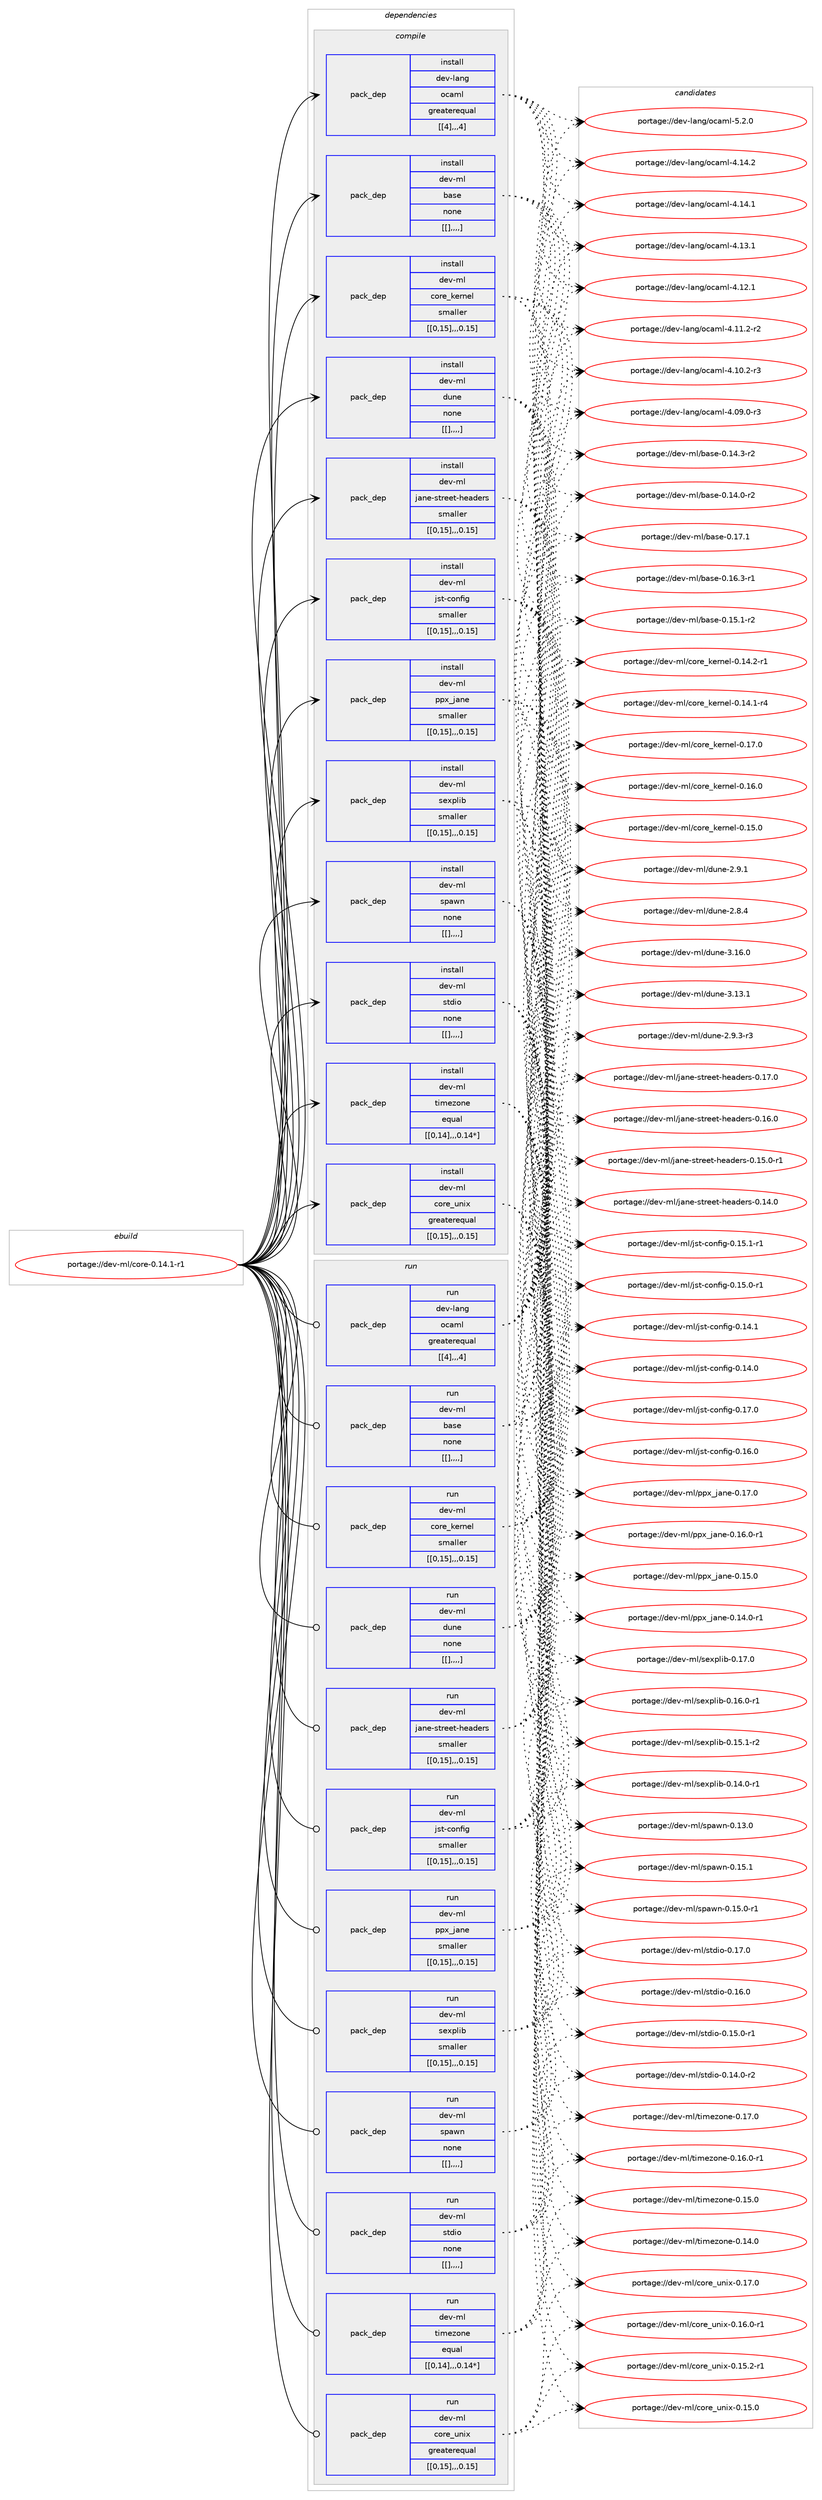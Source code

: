 digraph prolog {

# *************
# Graph options
# *************

newrank=true;
concentrate=true;
compound=true;
graph [rankdir=LR,fontname=Helvetica,fontsize=10,ranksep=1.5];#, ranksep=2.5, nodesep=0.2];
edge  [arrowhead=vee];
node  [fontname=Helvetica,fontsize=10];

# **********
# The ebuild
# **********

subgraph cluster_leftcol {
color=gray;
label=<<i>ebuild</i>>;
id [label="portage://dev-ml/core-0.14.1-r1", color=red, width=4, href="../dev-ml/core-0.14.1-r1.svg"];
}

# ****************
# The dependencies
# ****************

subgraph cluster_midcol {
color=gray;
label=<<i>dependencies</i>>;
subgraph cluster_compile {
fillcolor="#eeeeee";
style=filled;
label=<<i>compile</i>>;
subgraph pack88172 {
dependency119073 [label=<<TABLE BORDER="0" CELLBORDER="1" CELLSPACING="0" CELLPADDING="4" WIDTH="220"><TR><TD ROWSPAN="6" CELLPADDING="30">pack_dep</TD></TR><TR><TD WIDTH="110">install</TD></TR><TR><TD>dev-lang</TD></TR><TR><TD>ocaml</TD></TR><TR><TD>greaterequal</TD></TR><TR><TD>[[4],,,4]</TD></TR></TABLE>>, shape=none, color=blue];
}
id:e -> dependency119073:w [weight=20,style="solid",arrowhead="vee"];
subgraph pack88173 {
dependency119074 [label=<<TABLE BORDER="0" CELLBORDER="1" CELLSPACING="0" CELLPADDING="4" WIDTH="220"><TR><TD ROWSPAN="6" CELLPADDING="30">pack_dep</TD></TR><TR><TD WIDTH="110">install</TD></TR><TR><TD>dev-ml</TD></TR><TR><TD>base</TD></TR><TR><TD>none</TD></TR><TR><TD>[[],,,,]</TD></TR></TABLE>>, shape=none, color=blue];
}
id:e -> dependency119074:w [weight=20,style="solid",arrowhead="vee"];
subgraph pack88174 {
dependency119075 [label=<<TABLE BORDER="0" CELLBORDER="1" CELLSPACING="0" CELLPADDING="4" WIDTH="220"><TR><TD ROWSPAN="6" CELLPADDING="30">pack_dep</TD></TR><TR><TD WIDTH="110">install</TD></TR><TR><TD>dev-ml</TD></TR><TR><TD>core_kernel</TD></TR><TR><TD>smaller</TD></TR><TR><TD>[[0,15],,,0.15]</TD></TR></TABLE>>, shape=none, color=blue];
}
id:e -> dependency119075:w [weight=20,style="solid",arrowhead="vee"];
subgraph pack88175 {
dependency119076 [label=<<TABLE BORDER="0" CELLBORDER="1" CELLSPACING="0" CELLPADDING="4" WIDTH="220"><TR><TD ROWSPAN="6" CELLPADDING="30">pack_dep</TD></TR><TR><TD WIDTH="110">install</TD></TR><TR><TD>dev-ml</TD></TR><TR><TD>dune</TD></TR><TR><TD>none</TD></TR><TR><TD>[[],,,,]</TD></TR></TABLE>>, shape=none, color=blue];
}
id:e -> dependency119076:w [weight=20,style="solid",arrowhead="vee"];
subgraph pack88176 {
dependency119077 [label=<<TABLE BORDER="0" CELLBORDER="1" CELLSPACING="0" CELLPADDING="4" WIDTH="220"><TR><TD ROWSPAN="6" CELLPADDING="30">pack_dep</TD></TR><TR><TD WIDTH="110">install</TD></TR><TR><TD>dev-ml</TD></TR><TR><TD>jane-street-headers</TD></TR><TR><TD>smaller</TD></TR><TR><TD>[[0,15],,,0.15]</TD></TR></TABLE>>, shape=none, color=blue];
}
id:e -> dependency119077:w [weight=20,style="solid",arrowhead="vee"];
subgraph pack88177 {
dependency119078 [label=<<TABLE BORDER="0" CELLBORDER="1" CELLSPACING="0" CELLPADDING="4" WIDTH="220"><TR><TD ROWSPAN="6" CELLPADDING="30">pack_dep</TD></TR><TR><TD WIDTH="110">install</TD></TR><TR><TD>dev-ml</TD></TR><TR><TD>jst-config</TD></TR><TR><TD>smaller</TD></TR><TR><TD>[[0,15],,,0.15]</TD></TR></TABLE>>, shape=none, color=blue];
}
id:e -> dependency119078:w [weight=20,style="solid",arrowhead="vee"];
subgraph pack88178 {
dependency119079 [label=<<TABLE BORDER="0" CELLBORDER="1" CELLSPACING="0" CELLPADDING="4" WIDTH="220"><TR><TD ROWSPAN="6" CELLPADDING="30">pack_dep</TD></TR><TR><TD WIDTH="110">install</TD></TR><TR><TD>dev-ml</TD></TR><TR><TD>ppx_jane</TD></TR><TR><TD>smaller</TD></TR><TR><TD>[[0,15],,,0.15]</TD></TR></TABLE>>, shape=none, color=blue];
}
id:e -> dependency119079:w [weight=20,style="solid",arrowhead="vee"];
subgraph pack88179 {
dependency119080 [label=<<TABLE BORDER="0" CELLBORDER="1" CELLSPACING="0" CELLPADDING="4" WIDTH="220"><TR><TD ROWSPAN="6" CELLPADDING="30">pack_dep</TD></TR><TR><TD WIDTH="110">install</TD></TR><TR><TD>dev-ml</TD></TR><TR><TD>sexplib</TD></TR><TR><TD>smaller</TD></TR><TR><TD>[[0,15],,,0.15]</TD></TR></TABLE>>, shape=none, color=blue];
}
id:e -> dependency119080:w [weight=20,style="solid",arrowhead="vee"];
subgraph pack88180 {
dependency119081 [label=<<TABLE BORDER="0" CELLBORDER="1" CELLSPACING="0" CELLPADDING="4" WIDTH="220"><TR><TD ROWSPAN="6" CELLPADDING="30">pack_dep</TD></TR><TR><TD WIDTH="110">install</TD></TR><TR><TD>dev-ml</TD></TR><TR><TD>spawn</TD></TR><TR><TD>none</TD></TR><TR><TD>[[],,,,]</TD></TR></TABLE>>, shape=none, color=blue];
}
id:e -> dependency119081:w [weight=20,style="solid",arrowhead="vee"];
subgraph pack88181 {
dependency119082 [label=<<TABLE BORDER="0" CELLBORDER="1" CELLSPACING="0" CELLPADDING="4" WIDTH="220"><TR><TD ROWSPAN="6" CELLPADDING="30">pack_dep</TD></TR><TR><TD WIDTH="110">install</TD></TR><TR><TD>dev-ml</TD></TR><TR><TD>stdio</TD></TR><TR><TD>none</TD></TR><TR><TD>[[],,,,]</TD></TR></TABLE>>, shape=none, color=blue];
}
id:e -> dependency119082:w [weight=20,style="solid",arrowhead="vee"];
subgraph pack88182 {
dependency119083 [label=<<TABLE BORDER="0" CELLBORDER="1" CELLSPACING="0" CELLPADDING="4" WIDTH="220"><TR><TD ROWSPAN="6" CELLPADDING="30">pack_dep</TD></TR><TR><TD WIDTH="110">install</TD></TR><TR><TD>dev-ml</TD></TR><TR><TD>timezone</TD></TR><TR><TD>equal</TD></TR><TR><TD>[[0,14],,,0.14*]</TD></TR></TABLE>>, shape=none, color=blue];
}
id:e -> dependency119083:w [weight=20,style="solid",arrowhead="vee"];
subgraph pack88183 {
dependency119084 [label=<<TABLE BORDER="0" CELLBORDER="1" CELLSPACING="0" CELLPADDING="4" WIDTH="220"><TR><TD ROWSPAN="6" CELLPADDING="30">pack_dep</TD></TR><TR><TD WIDTH="110">install</TD></TR><TR><TD>dev-ml</TD></TR><TR><TD>core_unix</TD></TR><TR><TD>greaterequal</TD></TR><TR><TD>[[0,15],,,0.15]</TD></TR></TABLE>>, shape=none, color=blue];
}
id:e -> dependency119084:w [weight=20,style="solid",arrowhead="vee"];
}
subgraph cluster_compileandrun {
fillcolor="#eeeeee";
style=filled;
label=<<i>compile and run</i>>;
}
subgraph cluster_run {
fillcolor="#eeeeee";
style=filled;
label=<<i>run</i>>;
subgraph pack88184 {
dependency119085 [label=<<TABLE BORDER="0" CELLBORDER="1" CELLSPACING="0" CELLPADDING="4" WIDTH="220"><TR><TD ROWSPAN="6" CELLPADDING="30">pack_dep</TD></TR><TR><TD WIDTH="110">run</TD></TR><TR><TD>dev-lang</TD></TR><TR><TD>ocaml</TD></TR><TR><TD>greaterequal</TD></TR><TR><TD>[[4],,,4]</TD></TR></TABLE>>, shape=none, color=blue];
}
id:e -> dependency119085:w [weight=20,style="solid",arrowhead="odot"];
subgraph pack88185 {
dependency119086 [label=<<TABLE BORDER="0" CELLBORDER="1" CELLSPACING="0" CELLPADDING="4" WIDTH="220"><TR><TD ROWSPAN="6" CELLPADDING="30">pack_dep</TD></TR><TR><TD WIDTH="110">run</TD></TR><TR><TD>dev-ml</TD></TR><TR><TD>base</TD></TR><TR><TD>none</TD></TR><TR><TD>[[],,,,]</TD></TR></TABLE>>, shape=none, color=blue];
}
id:e -> dependency119086:w [weight=20,style="solid",arrowhead="odot"];
subgraph pack88186 {
dependency119087 [label=<<TABLE BORDER="0" CELLBORDER="1" CELLSPACING="0" CELLPADDING="4" WIDTH="220"><TR><TD ROWSPAN="6" CELLPADDING="30">pack_dep</TD></TR><TR><TD WIDTH="110">run</TD></TR><TR><TD>dev-ml</TD></TR><TR><TD>core_kernel</TD></TR><TR><TD>smaller</TD></TR><TR><TD>[[0,15],,,0.15]</TD></TR></TABLE>>, shape=none, color=blue];
}
id:e -> dependency119087:w [weight=20,style="solid",arrowhead="odot"];
subgraph pack88187 {
dependency119088 [label=<<TABLE BORDER="0" CELLBORDER="1" CELLSPACING="0" CELLPADDING="4" WIDTH="220"><TR><TD ROWSPAN="6" CELLPADDING="30">pack_dep</TD></TR><TR><TD WIDTH="110">run</TD></TR><TR><TD>dev-ml</TD></TR><TR><TD>dune</TD></TR><TR><TD>none</TD></TR><TR><TD>[[],,,,]</TD></TR></TABLE>>, shape=none, color=blue];
}
id:e -> dependency119088:w [weight=20,style="solid",arrowhead="odot"];
subgraph pack88188 {
dependency119089 [label=<<TABLE BORDER="0" CELLBORDER="1" CELLSPACING="0" CELLPADDING="4" WIDTH="220"><TR><TD ROWSPAN="6" CELLPADDING="30">pack_dep</TD></TR><TR><TD WIDTH="110">run</TD></TR><TR><TD>dev-ml</TD></TR><TR><TD>jane-street-headers</TD></TR><TR><TD>smaller</TD></TR><TR><TD>[[0,15],,,0.15]</TD></TR></TABLE>>, shape=none, color=blue];
}
id:e -> dependency119089:w [weight=20,style="solid",arrowhead="odot"];
subgraph pack88189 {
dependency119090 [label=<<TABLE BORDER="0" CELLBORDER="1" CELLSPACING="0" CELLPADDING="4" WIDTH="220"><TR><TD ROWSPAN="6" CELLPADDING="30">pack_dep</TD></TR><TR><TD WIDTH="110">run</TD></TR><TR><TD>dev-ml</TD></TR><TR><TD>jst-config</TD></TR><TR><TD>smaller</TD></TR><TR><TD>[[0,15],,,0.15]</TD></TR></TABLE>>, shape=none, color=blue];
}
id:e -> dependency119090:w [weight=20,style="solid",arrowhead="odot"];
subgraph pack88190 {
dependency119091 [label=<<TABLE BORDER="0" CELLBORDER="1" CELLSPACING="0" CELLPADDING="4" WIDTH="220"><TR><TD ROWSPAN="6" CELLPADDING="30">pack_dep</TD></TR><TR><TD WIDTH="110">run</TD></TR><TR><TD>dev-ml</TD></TR><TR><TD>ppx_jane</TD></TR><TR><TD>smaller</TD></TR><TR><TD>[[0,15],,,0.15]</TD></TR></TABLE>>, shape=none, color=blue];
}
id:e -> dependency119091:w [weight=20,style="solid",arrowhead="odot"];
subgraph pack88191 {
dependency119092 [label=<<TABLE BORDER="0" CELLBORDER="1" CELLSPACING="0" CELLPADDING="4" WIDTH="220"><TR><TD ROWSPAN="6" CELLPADDING="30">pack_dep</TD></TR><TR><TD WIDTH="110">run</TD></TR><TR><TD>dev-ml</TD></TR><TR><TD>sexplib</TD></TR><TR><TD>smaller</TD></TR><TR><TD>[[0,15],,,0.15]</TD></TR></TABLE>>, shape=none, color=blue];
}
id:e -> dependency119092:w [weight=20,style="solid",arrowhead="odot"];
subgraph pack88192 {
dependency119093 [label=<<TABLE BORDER="0" CELLBORDER="1" CELLSPACING="0" CELLPADDING="4" WIDTH="220"><TR><TD ROWSPAN="6" CELLPADDING="30">pack_dep</TD></TR><TR><TD WIDTH="110">run</TD></TR><TR><TD>dev-ml</TD></TR><TR><TD>spawn</TD></TR><TR><TD>none</TD></TR><TR><TD>[[],,,,]</TD></TR></TABLE>>, shape=none, color=blue];
}
id:e -> dependency119093:w [weight=20,style="solid",arrowhead="odot"];
subgraph pack88193 {
dependency119094 [label=<<TABLE BORDER="0" CELLBORDER="1" CELLSPACING="0" CELLPADDING="4" WIDTH="220"><TR><TD ROWSPAN="6" CELLPADDING="30">pack_dep</TD></TR><TR><TD WIDTH="110">run</TD></TR><TR><TD>dev-ml</TD></TR><TR><TD>stdio</TD></TR><TR><TD>none</TD></TR><TR><TD>[[],,,,]</TD></TR></TABLE>>, shape=none, color=blue];
}
id:e -> dependency119094:w [weight=20,style="solid",arrowhead="odot"];
subgraph pack88194 {
dependency119095 [label=<<TABLE BORDER="0" CELLBORDER="1" CELLSPACING="0" CELLPADDING="4" WIDTH="220"><TR><TD ROWSPAN="6" CELLPADDING="30">pack_dep</TD></TR><TR><TD WIDTH="110">run</TD></TR><TR><TD>dev-ml</TD></TR><TR><TD>timezone</TD></TR><TR><TD>equal</TD></TR><TR><TD>[[0,14],,,0.14*]</TD></TR></TABLE>>, shape=none, color=blue];
}
id:e -> dependency119095:w [weight=20,style="solid",arrowhead="odot"];
subgraph pack88195 {
dependency119096 [label=<<TABLE BORDER="0" CELLBORDER="1" CELLSPACING="0" CELLPADDING="4" WIDTH="220"><TR><TD ROWSPAN="6" CELLPADDING="30">pack_dep</TD></TR><TR><TD WIDTH="110">run</TD></TR><TR><TD>dev-ml</TD></TR><TR><TD>core_unix</TD></TR><TR><TD>greaterequal</TD></TR><TR><TD>[[0,15],,,0.15]</TD></TR></TABLE>>, shape=none, color=blue];
}
id:e -> dependency119096:w [weight=20,style="solid",arrowhead="odot"];
}
}

# **************
# The candidates
# **************

subgraph cluster_choices {
rank=same;
color=gray;
label=<<i>candidates</i>>;

subgraph choice88172 {
color=black;
nodesep=1;
choice1001011184510897110103471119997109108455346504648 [label="portage://dev-lang/ocaml-5.2.0", color=red, width=4,href="../dev-lang/ocaml-5.2.0.svg"];
choice100101118451089711010347111999710910845524649524650 [label="portage://dev-lang/ocaml-4.14.2", color=red, width=4,href="../dev-lang/ocaml-4.14.2.svg"];
choice100101118451089711010347111999710910845524649524649 [label="portage://dev-lang/ocaml-4.14.1", color=red, width=4,href="../dev-lang/ocaml-4.14.1.svg"];
choice100101118451089711010347111999710910845524649514649 [label="portage://dev-lang/ocaml-4.13.1", color=red, width=4,href="../dev-lang/ocaml-4.13.1.svg"];
choice100101118451089711010347111999710910845524649504649 [label="portage://dev-lang/ocaml-4.12.1", color=red, width=4,href="../dev-lang/ocaml-4.12.1.svg"];
choice1001011184510897110103471119997109108455246494946504511450 [label="portage://dev-lang/ocaml-4.11.2-r2", color=red, width=4,href="../dev-lang/ocaml-4.11.2-r2.svg"];
choice1001011184510897110103471119997109108455246494846504511451 [label="portage://dev-lang/ocaml-4.10.2-r3", color=red, width=4,href="../dev-lang/ocaml-4.10.2-r3.svg"];
choice1001011184510897110103471119997109108455246485746484511451 [label="portage://dev-lang/ocaml-4.09.0-r3", color=red, width=4,href="../dev-lang/ocaml-4.09.0-r3.svg"];
dependency119073:e -> choice1001011184510897110103471119997109108455346504648:w [style=dotted,weight="100"];
dependency119073:e -> choice100101118451089711010347111999710910845524649524650:w [style=dotted,weight="100"];
dependency119073:e -> choice100101118451089711010347111999710910845524649524649:w [style=dotted,weight="100"];
dependency119073:e -> choice100101118451089711010347111999710910845524649514649:w [style=dotted,weight="100"];
dependency119073:e -> choice100101118451089711010347111999710910845524649504649:w [style=dotted,weight="100"];
dependency119073:e -> choice1001011184510897110103471119997109108455246494946504511450:w [style=dotted,weight="100"];
dependency119073:e -> choice1001011184510897110103471119997109108455246494846504511451:w [style=dotted,weight="100"];
dependency119073:e -> choice1001011184510897110103471119997109108455246485746484511451:w [style=dotted,weight="100"];
}
subgraph choice88173 {
color=black;
nodesep=1;
choice1001011184510910847989711510145484649554649 [label="portage://dev-ml/base-0.17.1", color=red, width=4,href="../dev-ml/base-0.17.1.svg"];
choice10010111845109108479897115101454846495446514511449 [label="portage://dev-ml/base-0.16.3-r1", color=red, width=4,href="../dev-ml/base-0.16.3-r1.svg"];
choice10010111845109108479897115101454846495346494511450 [label="portage://dev-ml/base-0.15.1-r2", color=red, width=4,href="../dev-ml/base-0.15.1-r2.svg"];
choice10010111845109108479897115101454846495246514511450 [label="portage://dev-ml/base-0.14.3-r2", color=red, width=4,href="../dev-ml/base-0.14.3-r2.svg"];
choice10010111845109108479897115101454846495246484511450 [label="portage://dev-ml/base-0.14.0-r2", color=red, width=4,href="../dev-ml/base-0.14.0-r2.svg"];
dependency119074:e -> choice1001011184510910847989711510145484649554649:w [style=dotted,weight="100"];
dependency119074:e -> choice10010111845109108479897115101454846495446514511449:w [style=dotted,weight="100"];
dependency119074:e -> choice10010111845109108479897115101454846495346494511450:w [style=dotted,weight="100"];
dependency119074:e -> choice10010111845109108479897115101454846495246514511450:w [style=dotted,weight="100"];
dependency119074:e -> choice10010111845109108479897115101454846495246484511450:w [style=dotted,weight="100"];
}
subgraph choice88174 {
color=black;
nodesep=1;
choice1001011184510910847991111141019510710111411010110845484649554648 [label="portage://dev-ml/core_kernel-0.17.0", color=red, width=4,href="../dev-ml/core_kernel-0.17.0.svg"];
choice1001011184510910847991111141019510710111411010110845484649544648 [label="portage://dev-ml/core_kernel-0.16.0", color=red, width=4,href="../dev-ml/core_kernel-0.16.0.svg"];
choice1001011184510910847991111141019510710111411010110845484649534648 [label="portage://dev-ml/core_kernel-0.15.0", color=red, width=4,href="../dev-ml/core_kernel-0.15.0.svg"];
choice10010111845109108479911111410195107101114110101108454846495246504511449 [label="portage://dev-ml/core_kernel-0.14.2-r1", color=red, width=4,href="../dev-ml/core_kernel-0.14.2-r1.svg"];
choice10010111845109108479911111410195107101114110101108454846495246494511452 [label="portage://dev-ml/core_kernel-0.14.1-r4", color=red, width=4,href="../dev-ml/core_kernel-0.14.1-r4.svg"];
dependency119075:e -> choice1001011184510910847991111141019510710111411010110845484649554648:w [style=dotted,weight="100"];
dependency119075:e -> choice1001011184510910847991111141019510710111411010110845484649544648:w [style=dotted,weight="100"];
dependency119075:e -> choice1001011184510910847991111141019510710111411010110845484649534648:w [style=dotted,weight="100"];
dependency119075:e -> choice10010111845109108479911111410195107101114110101108454846495246504511449:w [style=dotted,weight="100"];
dependency119075:e -> choice10010111845109108479911111410195107101114110101108454846495246494511452:w [style=dotted,weight="100"];
}
subgraph choice88175 {
color=black;
nodesep=1;
choice100101118451091084710011711010145514649544648 [label="portage://dev-ml/dune-3.16.0", color=red, width=4,href="../dev-ml/dune-3.16.0.svg"];
choice100101118451091084710011711010145514649514649 [label="portage://dev-ml/dune-3.13.1", color=red, width=4,href="../dev-ml/dune-3.13.1.svg"];
choice10010111845109108471001171101014550465746514511451 [label="portage://dev-ml/dune-2.9.3-r3", color=red, width=4,href="../dev-ml/dune-2.9.3-r3.svg"];
choice1001011184510910847100117110101455046574649 [label="portage://dev-ml/dune-2.9.1", color=red, width=4,href="../dev-ml/dune-2.9.1.svg"];
choice1001011184510910847100117110101455046564652 [label="portage://dev-ml/dune-2.8.4", color=red, width=4,href="../dev-ml/dune-2.8.4.svg"];
dependency119076:e -> choice100101118451091084710011711010145514649544648:w [style=dotted,weight="100"];
dependency119076:e -> choice100101118451091084710011711010145514649514649:w [style=dotted,weight="100"];
dependency119076:e -> choice10010111845109108471001171101014550465746514511451:w [style=dotted,weight="100"];
dependency119076:e -> choice1001011184510910847100117110101455046574649:w [style=dotted,weight="100"];
dependency119076:e -> choice1001011184510910847100117110101455046564652:w [style=dotted,weight="100"];
}
subgraph choice88176 {
color=black;
nodesep=1;
choice10010111845109108471069711010145115116114101101116451041019710010111411545484649554648 [label="portage://dev-ml/jane-street-headers-0.17.0", color=red, width=4,href="../dev-ml/jane-street-headers-0.17.0.svg"];
choice10010111845109108471069711010145115116114101101116451041019710010111411545484649544648 [label="portage://dev-ml/jane-street-headers-0.16.0", color=red, width=4,href="../dev-ml/jane-street-headers-0.16.0.svg"];
choice100101118451091084710697110101451151161141011011164510410197100101114115454846495346484511449 [label="portage://dev-ml/jane-street-headers-0.15.0-r1", color=red, width=4,href="../dev-ml/jane-street-headers-0.15.0-r1.svg"];
choice10010111845109108471069711010145115116114101101116451041019710010111411545484649524648 [label="portage://dev-ml/jane-street-headers-0.14.0", color=red, width=4,href="../dev-ml/jane-street-headers-0.14.0.svg"];
dependency119077:e -> choice10010111845109108471069711010145115116114101101116451041019710010111411545484649554648:w [style=dotted,weight="100"];
dependency119077:e -> choice10010111845109108471069711010145115116114101101116451041019710010111411545484649544648:w [style=dotted,weight="100"];
dependency119077:e -> choice100101118451091084710697110101451151161141011011164510410197100101114115454846495346484511449:w [style=dotted,weight="100"];
dependency119077:e -> choice10010111845109108471069711010145115116114101101116451041019710010111411545484649524648:w [style=dotted,weight="100"];
}
subgraph choice88177 {
color=black;
nodesep=1;
choice1001011184510910847106115116459911111010210510345484649554648 [label="portage://dev-ml/jst-config-0.17.0", color=red, width=4,href="../dev-ml/jst-config-0.17.0.svg"];
choice1001011184510910847106115116459911111010210510345484649544648 [label="portage://dev-ml/jst-config-0.16.0", color=red, width=4,href="../dev-ml/jst-config-0.16.0.svg"];
choice10010111845109108471061151164599111110102105103454846495346494511449 [label="portage://dev-ml/jst-config-0.15.1-r1", color=red, width=4,href="../dev-ml/jst-config-0.15.1-r1.svg"];
choice10010111845109108471061151164599111110102105103454846495346484511449 [label="portage://dev-ml/jst-config-0.15.0-r1", color=red, width=4,href="../dev-ml/jst-config-0.15.0-r1.svg"];
choice1001011184510910847106115116459911111010210510345484649524649 [label="portage://dev-ml/jst-config-0.14.1", color=red, width=4,href="../dev-ml/jst-config-0.14.1.svg"];
choice1001011184510910847106115116459911111010210510345484649524648 [label="portage://dev-ml/jst-config-0.14.0", color=red, width=4,href="../dev-ml/jst-config-0.14.0.svg"];
dependency119078:e -> choice1001011184510910847106115116459911111010210510345484649554648:w [style=dotted,weight="100"];
dependency119078:e -> choice1001011184510910847106115116459911111010210510345484649544648:w [style=dotted,weight="100"];
dependency119078:e -> choice10010111845109108471061151164599111110102105103454846495346494511449:w [style=dotted,weight="100"];
dependency119078:e -> choice10010111845109108471061151164599111110102105103454846495346484511449:w [style=dotted,weight="100"];
dependency119078:e -> choice1001011184510910847106115116459911111010210510345484649524649:w [style=dotted,weight="100"];
dependency119078:e -> choice1001011184510910847106115116459911111010210510345484649524648:w [style=dotted,weight="100"];
}
subgraph choice88178 {
color=black;
nodesep=1;
choice1001011184510910847112112120951069711010145484649554648 [label="portage://dev-ml/ppx_jane-0.17.0", color=red, width=4,href="../dev-ml/ppx_jane-0.17.0.svg"];
choice10010111845109108471121121209510697110101454846495446484511449 [label="portage://dev-ml/ppx_jane-0.16.0-r1", color=red, width=4,href="../dev-ml/ppx_jane-0.16.0-r1.svg"];
choice1001011184510910847112112120951069711010145484649534648 [label="portage://dev-ml/ppx_jane-0.15.0", color=red, width=4,href="../dev-ml/ppx_jane-0.15.0.svg"];
choice10010111845109108471121121209510697110101454846495246484511449 [label="portage://dev-ml/ppx_jane-0.14.0-r1", color=red, width=4,href="../dev-ml/ppx_jane-0.14.0-r1.svg"];
dependency119079:e -> choice1001011184510910847112112120951069711010145484649554648:w [style=dotted,weight="100"];
dependency119079:e -> choice10010111845109108471121121209510697110101454846495446484511449:w [style=dotted,weight="100"];
dependency119079:e -> choice1001011184510910847112112120951069711010145484649534648:w [style=dotted,weight="100"];
dependency119079:e -> choice10010111845109108471121121209510697110101454846495246484511449:w [style=dotted,weight="100"];
}
subgraph choice88179 {
color=black;
nodesep=1;
choice10010111845109108471151011201121081059845484649554648 [label="portage://dev-ml/sexplib-0.17.0", color=red, width=4,href="../dev-ml/sexplib-0.17.0.svg"];
choice100101118451091084711510112011210810598454846495446484511449 [label="portage://dev-ml/sexplib-0.16.0-r1", color=red, width=4,href="../dev-ml/sexplib-0.16.0-r1.svg"];
choice100101118451091084711510112011210810598454846495346494511450 [label="portage://dev-ml/sexplib-0.15.1-r2", color=red, width=4,href="../dev-ml/sexplib-0.15.1-r2.svg"];
choice100101118451091084711510112011210810598454846495246484511449 [label="portage://dev-ml/sexplib-0.14.0-r1", color=red, width=4,href="../dev-ml/sexplib-0.14.0-r1.svg"];
dependency119080:e -> choice10010111845109108471151011201121081059845484649554648:w [style=dotted,weight="100"];
dependency119080:e -> choice100101118451091084711510112011210810598454846495446484511449:w [style=dotted,weight="100"];
dependency119080:e -> choice100101118451091084711510112011210810598454846495346494511450:w [style=dotted,weight="100"];
dependency119080:e -> choice100101118451091084711510112011210810598454846495246484511449:w [style=dotted,weight="100"];
}
subgraph choice88180 {
color=black;
nodesep=1;
choice10010111845109108471151129711911045484649534649 [label="portage://dev-ml/spawn-0.15.1", color=red, width=4,href="../dev-ml/spawn-0.15.1.svg"];
choice100101118451091084711511297119110454846495346484511449 [label="portage://dev-ml/spawn-0.15.0-r1", color=red, width=4,href="../dev-ml/spawn-0.15.0-r1.svg"];
choice10010111845109108471151129711911045484649514648 [label="portage://dev-ml/spawn-0.13.0", color=red, width=4,href="../dev-ml/spawn-0.13.0.svg"];
dependency119081:e -> choice10010111845109108471151129711911045484649534649:w [style=dotted,weight="100"];
dependency119081:e -> choice100101118451091084711511297119110454846495346484511449:w [style=dotted,weight="100"];
dependency119081:e -> choice10010111845109108471151129711911045484649514648:w [style=dotted,weight="100"];
}
subgraph choice88181 {
color=black;
nodesep=1;
choice100101118451091084711511610010511145484649554648 [label="portage://dev-ml/stdio-0.17.0", color=red, width=4,href="../dev-ml/stdio-0.17.0.svg"];
choice100101118451091084711511610010511145484649544648 [label="portage://dev-ml/stdio-0.16.0", color=red, width=4,href="../dev-ml/stdio-0.16.0.svg"];
choice1001011184510910847115116100105111454846495346484511449 [label="portage://dev-ml/stdio-0.15.0-r1", color=red, width=4,href="../dev-ml/stdio-0.15.0-r1.svg"];
choice1001011184510910847115116100105111454846495246484511450 [label="portage://dev-ml/stdio-0.14.0-r2", color=red, width=4,href="../dev-ml/stdio-0.14.0-r2.svg"];
dependency119082:e -> choice100101118451091084711511610010511145484649554648:w [style=dotted,weight="100"];
dependency119082:e -> choice100101118451091084711511610010511145484649544648:w [style=dotted,weight="100"];
dependency119082:e -> choice1001011184510910847115116100105111454846495346484511449:w [style=dotted,weight="100"];
dependency119082:e -> choice1001011184510910847115116100105111454846495246484511450:w [style=dotted,weight="100"];
}
subgraph choice88182 {
color=black;
nodesep=1;
choice100101118451091084711610510910112211111010145484649554648 [label="portage://dev-ml/timezone-0.17.0", color=red, width=4,href="../dev-ml/timezone-0.17.0.svg"];
choice1001011184510910847116105109101122111110101454846495446484511449 [label="portage://dev-ml/timezone-0.16.0-r1", color=red, width=4,href="../dev-ml/timezone-0.16.0-r1.svg"];
choice100101118451091084711610510910112211111010145484649534648 [label="portage://dev-ml/timezone-0.15.0", color=red, width=4,href="../dev-ml/timezone-0.15.0.svg"];
choice100101118451091084711610510910112211111010145484649524648 [label="portage://dev-ml/timezone-0.14.0", color=red, width=4,href="../dev-ml/timezone-0.14.0.svg"];
dependency119083:e -> choice100101118451091084711610510910112211111010145484649554648:w [style=dotted,weight="100"];
dependency119083:e -> choice1001011184510910847116105109101122111110101454846495446484511449:w [style=dotted,weight="100"];
dependency119083:e -> choice100101118451091084711610510910112211111010145484649534648:w [style=dotted,weight="100"];
dependency119083:e -> choice100101118451091084711610510910112211111010145484649524648:w [style=dotted,weight="100"];
}
subgraph choice88183 {
color=black;
nodesep=1;
choice1001011184510910847991111141019511711010512045484649554648 [label="portage://dev-ml/core_unix-0.17.0", color=red, width=4,href="../dev-ml/core_unix-0.17.0.svg"];
choice10010111845109108479911111410195117110105120454846495446484511449 [label="portage://dev-ml/core_unix-0.16.0-r1", color=red, width=4,href="../dev-ml/core_unix-0.16.0-r1.svg"];
choice10010111845109108479911111410195117110105120454846495346504511449 [label="portage://dev-ml/core_unix-0.15.2-r1", color=red, width=4,href="../dev-ml/core_unix-0.15.2-r1.svg"];
choice1001011184510910847991111141019511711010512045484649534648 [label="portage://dev-ml/core_unix-0.15.0", color=red, width=4,href="../dev-ml/core_unix-0.15.0.svg"];
dependency119084:e -> choice1001011184510910847991111141019511711010512045484649554648:w [style=dotted,weight="100"];
dependency119084:e -> choice10010111845109108479911111410195117110105120454846495446484511449:w [style=dotted,weight="100"];
dependency119084:e -> choice10010111845109108479911111410195117110105120454846495346504511449:w [style=dotted,weight="100"];
dependency119084:e -> choice1001011184510910847991111141019511711010512045484649534648:w [style=dotted,weight="100"];
}
subgraph choice88184 {
color=black;
nodesep=1;
choice1001011184510897110103471119997109108455346504648 [label="portage://dev-lang/ocaml-5.2.0", color=red, width=4,href="../dev-lang/ocaml-5.2.0.svg"];
choice100101118451089711010347111999710910845524649524650 [label="portage://dev-lang/ocaml-4.14.2", color=red, width=4,href="../dev-lang/ocaml-4.14.2.svg"];
choice100101118451089711010347111999710910845524649524649 [label="portage://dev-lang/ocaml-4.14.1", color=red, width=4,href="../dev-lang/ocaml-4.14.1.svg"];
choice100101118451089711010347111999710910845524649514649 [label="portage://dev-lang/ocaml-4.13.1", color=red, width=4,href="../dev-lang/ocaml-4.13.1.svg"];
choice100101118451089711010347111999710910845524649504649 [label="portage://dev-lang/ocaml-4.12.1", color=red, width=4,href="../dev-lang/ocaml-4.12.1.svg"];
choice1001011184510897110103471119997109108455246494946504511450 [label="portage://dev-lang/ocaml-4.11.2-r2", color=red, width=4,href="../dev-lang/ocaml-4.11.2-r2.svg"];
choice1001011184510897110103471119997109108455246494846504511451 [label="portage://dev-lang/ocaml-4.10.2-r3", color=red, width=4,href="../dev-lang/ocaml-4.10.2-r3.svg"];
choice1001011184510897110103471119997109108455246485746484511451 [label="portage://dev-lang/ocaml-4.09.0-r3", color=red, width=4,href="../dev-lang/ocaml-4.09.0-r3.svg"];
dependency119085:e -> choice1001011184510897110103471119997109108455346504648:w [style=dotted,weight="100"];
dependency119085:e -> choice100101118451089711010347111999710910845524649524650:w [style=dotted,weight="100"];
dependency119085:e -> choice100101118451089711010347111999710910845524649524649:w [style=dotted,weight="100"];
dependency119085:e -> choice100101118451089711010347111999710910845524649514649:w [style=dotted,weight="100"];
dependency119085:e -> choice100101118451089711010347111999710910845524649504649:w [style=dotted,weight="100"];
dependency119085:e -> choice1001011184510897110103471119997109108455246494946504511450:w [style=dotted,weight="100"];
dependency119085:e -> choice1001011184510897110103471119997109108455246494846504511451:w [style=dotted,weight="100"];
dependency119085:e -> choice1001011184510897110103471119997109108455246485746484511451:w [style=dotted,weight="100"];
}
subgraph choice88185 {
color=black;
nodesep=1;
choice1001011184510910847989711510145484649554649 [label="portage://dev-ml/base-0.17.1", color=red, width=4,href="../dev-ml/base-0.17.1.svg"];
choice10010111845109108479897115101454846495446514511449 [label="portage://dev-ml/base-0.16.3-r1", color=red, width=4,href="../dev-ml/base-0.16.3-r1.svg"];
choice10010111845109108479897115101454846495346494511450 [label="portage://dev-ml/base-0.15.1-r2", color=red, width=4,href="../dev-ml/base-0.15.1-r2.svg"];
choice10010111845109108479897115101454846495246514511450 [label="portage://dev-ml/base-0.14.3-r2", color=red, width=4,href="../dev-ml/base-0.14.3-r2.svg"];
choice10010111845109108479897115101454846495246484511450 [label="portage://dev-ml/base-0.14.0-r2", color=red, width=4,href="../dev-ml/base-0.14.0-r2.svg"];
dependency119086:e -> choice1001011184510910847989711510145484649554649:w [style=dotted,weight="100"];
dependency119086:e -> choice10010111845109108479897115101454846495446514511449:w [style=dotted,weight="100"];
dependency119086:e -> choice10010111845109108479897115101454846495346494511450:w [style=dotted,weight="100"];
dependency119086:e -> choice10010111845109108479897115101454846495246514511450:w [style=dotted,weight="100"];
dependency119086:e -> choice10010111845109108479897115101454846495246484511450:w [style=dotted,weight="100"];
}
subgraph choice88186 {
color=black;
nodesep=1;
choice1001011184510910847991111141019510710111411010110845484649554648 [label="portage://dev-ml/core_kernel-0.17.0", color=red, width=4,href="../dev-ml/core_kernel-0.17.0.svg"];
choice1001011184510910847991111141019510710111411010110845484649544648 [label="portage://dev-ml/core_kernel-0.16.0", color=red, width=4,href="../dev-ml/core_kernel-0.16.0.svg"];
choice1001011184510910847991111141019510710111411010110845484649534648 [label="portage://dev-ml/core_kernel-0.15.0", color=red, width=4,href="../dev-ml/core_kernel-0.15.0.svg"];
choice10010111845109108479911111410195107101114110101108454846495246504511449 [label="portage://dev-ml/core_kernel-0.14.2-r1", color=red, width=4,href="../dev-ml/core_kernel-0.14.2-r1.svg"];
choice10010111845109108479911111410195107101114110101108454846495246494511452 [label="portage://dev-ml/core_kernel-0.14.1-r4", color=red, width=4,href="../dev-ml/core_kernel-0.14.1-r4.svg"];
dependency119087:e -> choice1001011184510910847991111141019510710111411010110845484649554648:w [style=dotted,weight="100"];
dependency119087:e -> choice1001011184510910847991111141019510710111411010110845484649544648:w [style=dotted,weight="100"];
dependency119087:e -> choice1001011184510910847991111141019510710111411010110845484649534648:w [style=dotted,weight="100"];
dependency119087:e -> choice10010111845109108479911111410195107101114110101108454846495246504511449:w [style=dotted,weight="100"];
dependency119087:e -> choice10010111845109108479911111410195107101114110101108454846495246494511452:w [style=dotted,weight="100"];
}
subgraph choice88187 {
color=black;
nodesep=1;
choice100101118451091084710011711010145514649544648 [label="portage://dev-ml/dune-3.16.0", color=red, width=4,href="../dev-ml/dune-3.16.0.svg"];
choice100101118451091084710011711010145514649514649 [label="portage://dev-ml/dune-3.13.1", color=red, width=4,href="../dev-ml/dune-3.13.1.svg"];
choice10010111845109108471001171101014550465746514511451 [label="portage://dev-ml/dune-2.9.3-r3", color=red, width=4,href="../dev-ml/dune-2.9.3-r3.svg"];
choice1001011184510910847100117110101455046574649 [label="portage://dev-ml/dune-2.9.1", color=red, width=4,href="../dev-ml/dune-2.9.1.svg"];
choice1001011184510910847100117110101455046564652 [label="portage://dev-ml/dune-2.8.4", color=red, width=4,href="../dev-ml/dune-2.8.4.svg"];
dependency119088:e -> choice100101118451091084710011711010145514649544648:w [style=dotted,weight="100"];
dependency119088:e -> choice100101118451091084710011711010145514649514649:w [style=dotted,weight="100"];
dependency119088:e -> choice10010111845109108471001171101014550465746514511451:w [style=dotted,weight="100"];
dependency119088:e -> choice1001011184510910847100117110101455046574649:w [style=dotted,weight="100"];
dependency119088:e -> choice1001011184510910847100117110101455046564652:w [style=dotted,weight="100"];
}
subgraph choice88188 {
color=black;
nodesep=1;
choice10010111845109108471069711010145115116114101101116451041019710010111411545484649554648 [label="portage://dev-ml/jane-street-headers-0.17.0", color=red, width=4,href="../dev-ml/jane-street-headers-0.17.0.svg"];
choice10010111845109108471069711010145115116114101101116451041019710010111411545484649544648 [label="portage://dev-ml/jane-street-headers-0.16.0", color=red, width=4,href="../dev-ml/jane-street-headers-0.16.0.svg"];
choice100101118451091084710697110101451151161141011011164510410197100101114115454846495346484511449 [label="portage://dev-ml/jane-street-headers-0.15.0-r1", color=red, width=4,href="../dev-ml/jane-street-headers-0.15.0-r1.svg"];
choice10010111845109108471069711010145115116114101101116451041019710010111411545484649524648 [label="portage://dev-ml/jane-street-headers-0.14.0", color=red, width=4,href="../dev-ml/jane-street-headers-0.14.0.svg"];
dependency119089:e -> choice10010111845109108471069711010145115116114101101116451041019710010111411545484649554648:w [style=dotted,weight="100"];
dependency119089:e -> choice10010111845109108471069711010145115116114101101116451041019710010111411545484649544648:w [style=dotted,weight="100"];
dependency119089:e -> choice100101118451091084710697110101451151161141011011164510410197100101114115454846495346484511449:w [style=dotted,weight="100"];
dependency119089:e -> choice10010111845109108471069711010145115116114101101116451041019710010111411545484649524648:w [style=dotted,weight="100"];
}
subgraph choice88189 {
color=black;
nodesep=1;
choice1001011184510910847106115116459911111010210510345484649554648 [label="portage://dev-ml/jst-config-0.17.0", color=red, width=4,href="../dev-ml/jst-config-0.17.0.svg"];
choice1001011184510910847106115116459911111010210510345484649544648 [label="portage://dev-ml/jst-config-0.16.0", color=red, width=4,href="../dev-ml/jst-config-0.16.0.svg"];
choice10010111845109108471061151164599111110102105103454846495346494511449 [label="portage://dev-ml/jst-config-0.15.1-r1", color=red, width=4,href="../dev-ml/jst-config-0.15.1-r1.svg"];
choice10010111845109108471061151164599111110102105103454846495346484511449 [label="portage://dev-ml/jst-config-0.15.0-r1", color=red, width=4,href="../dev-ml/jst-config-0.15.0-r1.svg"];
choice1001011184510910847106115116459911111010210510345484649524649 [label="portage://dev-ml/jst-config-0.14.1", color=red, width=4,href="../dev-ml/jst-config-0.14.1.svg"];
choice1001011184510910847106115116459911111010210510345484649524648 [label="portage://dev-ml/jst-config-0.14.0", color=red, width=4,href="../dev-ml/jst-config-0.14.0.svg"];
dependency119090:e -> choice1001011184510910847106115116459911111010210510345484649554648:w [style=dotted,weight="100"];
dependency119090:e -> choice1001011184510910847106115116459911111010210510345484649544648:w [style=dotted,weight="100"];
dependency119090:e -> choice10010111845109108471061151164599111110102105103454846495346494511449:w [style=dotted,weight="100"];
dependency119090:e -> choice10010111845109108471061151164599111110102105103454846495346484511449:w [style=dotted,weight="100"];
dependency119090:e -> choice1001011184510910847106115116459911111010210510345484649524649:w [style=dotted,weight="100"];
dependency119090:e -> choice1001011184510910847106115116459911111010210510345484649524648:w [style=dotted,weight="100"];
}
subgraph choice88190 {
color=black;
nodesep=1;
choice1001011184510910847112112120951069711010145484649554648 [label="portage://dev-ml/ppx_jane-0.17.0", color=red, width=4,href="../dev-ml/ppx_jane-0.17.0.svg"];
choice10010111845109108471121121209510697110101454846495446484511449 [label="portage://dev-ml/ppx_jane-0.16.0-r1", color=red, width=4,href="../dev-ml/ppx_jane-0.16.0-r1.svg"];
choice1001011184510910847112112120951069711010145484649534648 [label="portage://dev-ml/ppx_jane-0.15.0", color=red, width=4,href="../dev-ml/ppx_jane-0.15.0.svg"];
choice10010111845109108471121121209510697110101454846495246484511449 [label="portage://dev-ml/ppx_jane-0.14.0-r1", color=red, width=4,href="../dev-ml/ppx_jane-0.14.0-r1.svg"];
dependency119091:e -> choice1001011184510910847112112120951069711010145484649554648:w [style=dotted,weight="100"];
dependency119091:e -> choice10010111845109108471121121209510697110101454846495446484511449:w [style=dotted,weight="100"];
dependency119091:e -> choice1001011184510910847112112120951069711010145484649534648:w [style=dotted,weight="100"];
dependency119091:e -> choice10010111845109108471121121209510697110101454846495246484511449:w [style=dotted,weight="100"];
}
subgraph choice88191 {
color=black;
nodesep=1;
choice10010111845109108471151011201121081059845484649554648 [label="portage://dev-ml/sexplib-0.17.0", color=red, width=4,href="../dev-ml/sexplib-0.17.0.svg"];
choice100101118451091084711510112011210810598454846495446484511449 [label="portage://dev-ml/sexplib-0.16.0-r1", color=red, width=4,href="../dev-ml/sexplib-0.16.0-r1.svg"];
choice100101118451091084711510112011210810598454846495346494511450 [label="portage://dev-ml/sexplib-0.15.1-r2", color=red, width=4,href="../dev-ml/sexplib-0.15.1-r2.svg"];
choice100101118451091084711510112011210810598454846495246484511449 [label="portage://dev-ml/sexplib-0.14.0-r1", color=red, width=4,href="../dev-ml/sexplib-0.14.0-r1.svg"];
dependency119092:e -> choice10010111845109108471151011201121081059845484649554648:w [style=dotted,weight="100"];
dependency119092:e -> choice100101118451091084711510112011210810598454846495446484511449:w [style=dotted,weight="100"];
dependency119092:e -> choice100101118451091084711510112011210810598454846495346494511450:w [style=dotted,weight="100"];
dependency119092:e -> choice100101118451091084711510112011210810598454846495246484511449:w [style=dotted,weight="100"];
}
subgraph choice88192 {
color=black;
nodesep=1;
choice10010111845109108471151129711911045484649534649 [label="portage://dev-ml/spawn-0.15.1", color=red, width=4,href="../dev-ml/spawn-0.15.1.svg"];
choice100101118451091084711511297119110454846495346484511449 [label="portage://dev-ml/spawn-0.15.0-r1", color=red, width=4,href="../dev-ml/spawn-0.15.0-r1.svg"];
choice10010111845109108471151129711911045484649514648 [label="portage://dev-ml/spawn-0.13.0", color=red, width=4,href="../dev-ml/spawn-0.13.0.svg"];
dependency119093:e -> choice10010111845109108471151129711911045484649534649:w [style=dotted,weight="100"];
dependency119093:e -> choice100101118451091084711511297119110454846495346484511449:w [style=dotted,weight="100"];
dependency119093:e -> choice10010111845109108471151129711911045484649514648:w [style=dotted,weight="100"];
}
subgraph choice88193 {
color=black;
nodesep=1;
choice100101118451091084711511610010511145484649554648 [label="portage://dev-ml/stdio-0.17.0", color=red, width=4,href="../dev-ml/stdio-0.17.0.svg"];
choice100101118451091084711511610010511145484649544648 [label="portage://dev-ml/stdio-0.16.0", color=red, width=4,href="../dev-ml/stdio-0.16.0.svg"];
choice1001011184510910847115116100105111454846495346484511449 [label="portage://dev-ml/stdio-0.15.0-r1", color=red, width=4,href="../dev-ml/stdio-0.15.0-r1.svg"];
choice1001011184510910847115116100105111454846495246484511450 [label="portage://dev-ml/stdio-0.14.0-r2", color=red, width=4,href="../dev-ml/stdio-0.14.0-r2.svg"];
dependency119094:e -> choice100101118451091084711511610010511145484649554648:w [style=dotted,weight="100"];
dependency119094:e -> choice100101118451091084711511610010511145484649544648:w [style=dotted,weight="100"];
dependency119094:e -> choice1001011184510910847115116100105111454846495346484511449:w [style=dotted,weight="100"];
dependency119094:e -> choice1001011184510910847115116100105111454846495246484511450:w [style=dotted,weight="100"];
}
subgraph choice88194 {
color=black;
nodesep=1;
choice100101118451091084711610510910112211111010145484649554648 [label="portage://dev-ml/timezone-0.17.0", color=red, width=4,href="../dev-ml/timezone-0.17.0.svg"];
choice1001011184510910847116105109101122111110101454846495446484511449 [label="portage://dev-ml/timezone-0.16.0-r1", color=red, width=4,href="../dev-ml/timezone-0.16.0-r1.svg"];
choice100101118451091084711610510910112211111010145484649534648 [label="portage://dev-ml/timezone-0.15.0", color=red, width=4,href="../dev-ml/timezone-0.15.0.svg"];
choice100101118451091084711610510910112211111010145484649524648 [label="portage://dev-ml/timezone-0.14.0", color=red, width=4,href="../dev-ml/timezone-0.14.0.svg"];
dependency119095:e -> choice100101118451091084711610510910112211111010145484649554648:w [style=dotted,weight="100"];
dependency119095:e -> choice1001011184510910847116105109101122111110101454846495446484511449:w [style=dotted,weight="100"];
dependency119095:e -> choice100101118451091084711610510910112211111010145484649534648:w [style=dotted,weight="100"];
dependency119095:e -> choice100101118451091084711610510910112211111010145484649524648:w [style=dotted,weight="100"];
}
subgraph choice88195 {
color=black;
nodesep=1;
choice1001011184510910847991111141019511711010512045484649554648 [label="portage://dev-ml/core_unix-0.17.0", color=red, width=4,href="../dev-ml/core_unix-0.17.0.svg"];
choice10010111845109108479911111410195117110105120454846495446484511449 [label="portage://dev-ml/core_unix-0.16.0-r1", color=red, width=4,href="../dev-ml/core_unix-0.16.0-r1.svg"];
choice10010111845109108479911111410195117110105120454846495346504511449 [label="portage://dev-ml/core_unix-0.15.2-r1", color=red, width=4,href="../dev-ml/core_unix-0.15.2-r1.svg"];
choice1001011184510910847991111141019511711010512045484649534648 [label="portage://dev-ml/core_unix-0.15.0", color=red, width=4,href="../dev-ml/core_unix-0.15.0.svg"];
dependency119096:e -> choice1001011184510910847991111141019511711010512045484649554648:w [style=dotted,weight="100"];
dependency119096:e -> choice10010111845109108479911111410195117110105120454846495446484511449:w [style=dotted,weight="100"];
dependency119096:e -> choice10010111845109108479911111410195117110105120454846495346504511449:w [style=dotted,weight="100"];
dependency119096:e -> choice1001011184510910847991111141019511711010512045484649534648:w [style=dotted,weight="100"];
}
}

}
